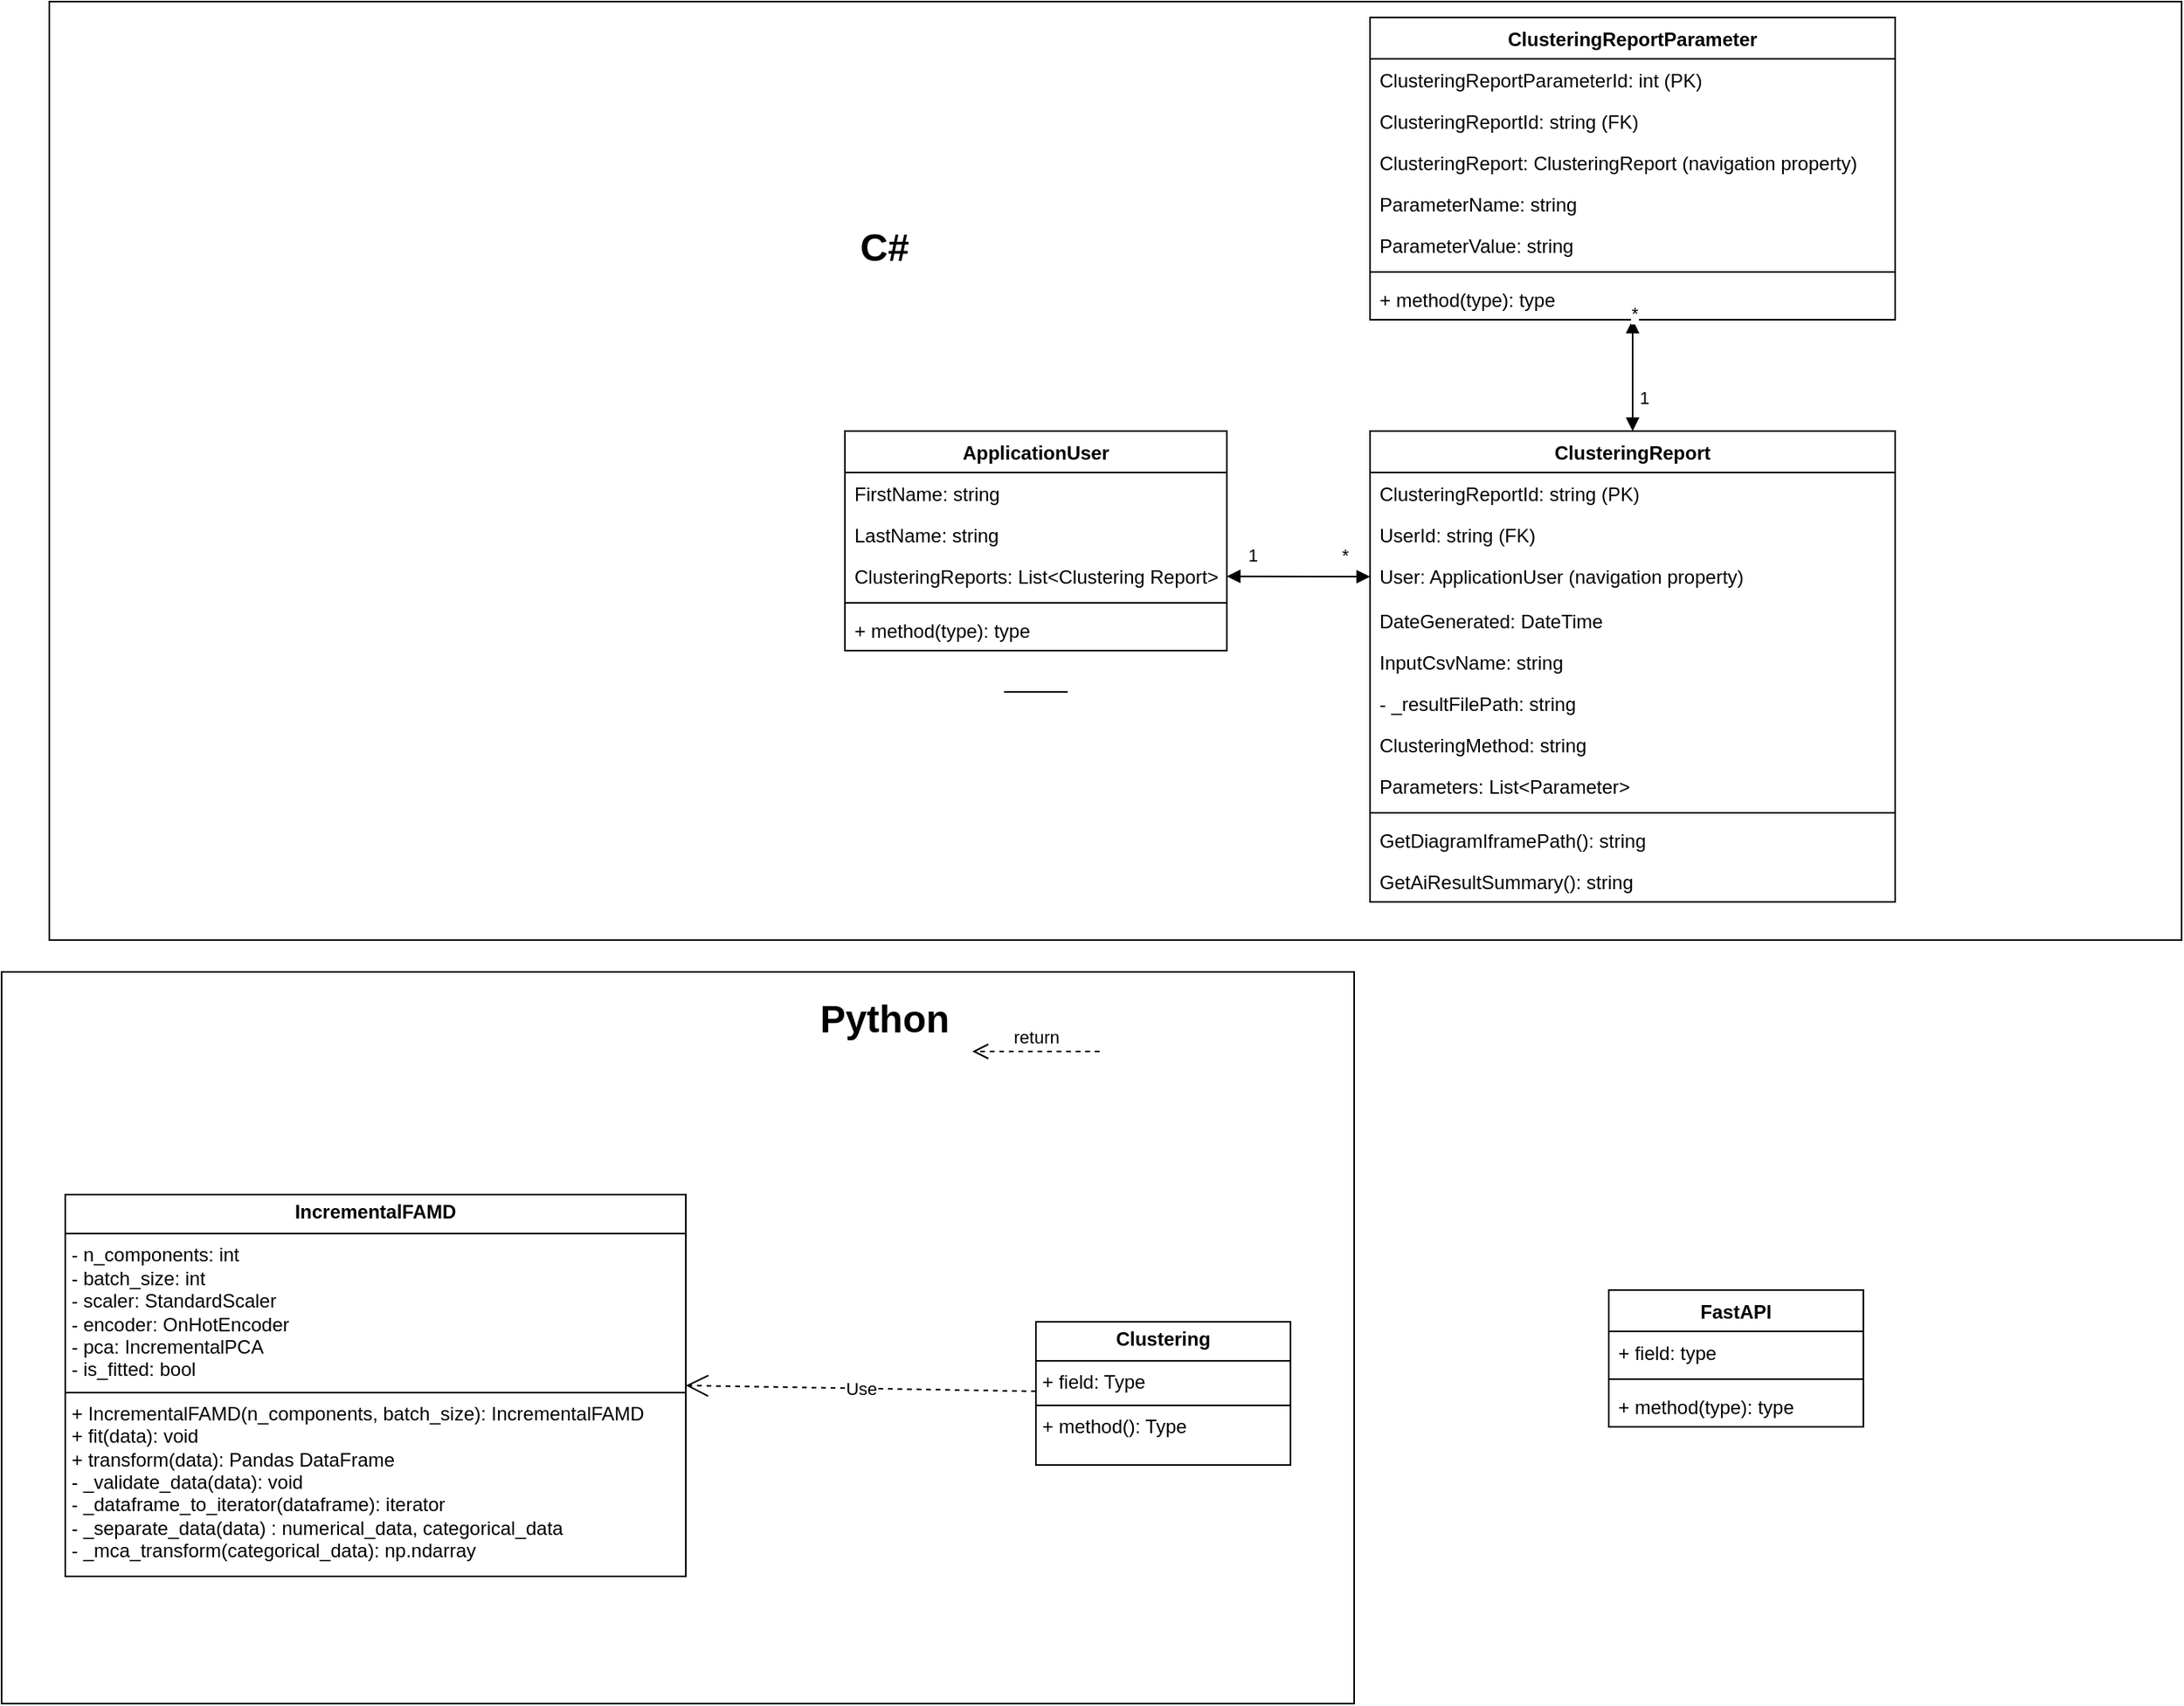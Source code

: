 <mxfile version="26.1.3">
  <diagram id="C5RBs43oDa-KdzZeNtuy" name="Page-1">
    <mxGraphModel dx="1924" dy="1770" grid="1" gridSize="10" guides="1" tooltips="1" connect="1" arrows="1" fold="1" page="1" pageScale="1" pageWidth="827" pageHeight="1169" math="0" shadow="0">
      <root>
        <mxCell id="WIyWlLk6GJQsqaUBKTNV-0" />
        <mxCell id="WIyWlLk6GJQsqaUBKTNV-1" parent="WIyWlLk6GJQsqaUBKTNV-0" />
        <mxCell id="GD3txWQQ8H-0cnb2r7v--4" value="" style="rounded=0;whiteSpace=wrap;html=1;" vertex="1" parent="WIyWlLk6GJQsqaUBKTNV-1">
          <mxGeometry x="-10" y="450" width="850" height="460" as="geometry" />
        </mxCell>
        <mxCell id="GD3txWQQ8H-0cnb2r7v--1" value="" style="rounded=0;whiteSpace=wrap;html=1;" vertex="1" parent="WIyWlLk6GJQsqaUBKTNV-1">
          <mxGeometry x="20" y="-160" width="1340" height="590" as="geometry" />
        </mxCell>
        <mxCell id="dsEDK1jfOFi2LN3uVr38-22" value="ApplicationUser" style="swimlane;fontStyle=1;align=center;verticalAlign=top;childLayout=stackLayout;horizontal=1;startSize=26;horizontalStack=0;resizeParent=1;resizeParentMax=0;resizeLast=0;collapsible=1;marginBottom=0;whiteSpace=wrap;html=1;" parent="WIyWlLk6GJQsqaUBKTNV-1" vertex="1">
          <mxGeometry x="520" y="110" width="240" height="138" as="geometry" />
        </mxCell>
        <mxCell id="dsEDK1jfOFi2LN3uVr38-23" value="FirstName: string" style="text;strokeColor=none;fillColor=none;align=left;verticalAlign=top;spacingLeft=4;spacingRight=4;overflow=hidden;rotatable=0;points=[[0,0.5],[1,0.5]];portConstraint=eastwest;whiteSpace=wrap;html=1;" parent="dsEDK1jfOFi2LN3uVr38-22" vertex="1">
          <mxGeometry y="26" width="240" height="26" as="geometry" />
        </mxCell>
        <mxCell id="dsEDK1jfOFi2LN3uVr38-26" value="LastName: string" style="text;strokeColor=none;fillColor=none;align=left;verticalAlign=top;spacingLeft=4;spacingRight=4;overflow=hidden;rotatable=0;points=[[0,0.5],[1,0.5]];portConstraint=eastwest;whiteSpace=wrap;html=1;" parent="dsEDK1jfOFi2LN3uVr38-22" vertex="1">
          <mxGeometry y="52" width="240" height="26" as="geometry" />
        </mxCell>
        <mxCell id="dsEDK1jfOFi2LN3uVr38-38" value="ClusteringReports: List&amp;lt;Clustering Report&amp;gt;" style="text;strokeColor=none;fillColor=none;align=left;verticalAlign=top;spacingLeft=4;spacingRight=4;overflow=hidden;rotatable=0;points=[[0,0.5],[1,0.5]];portConstraint=eastwest;whiteSpace=wrap;html=1;" parent="dsEDK1jfOFi2LN3uVr38-22" vertex="1">
          <mxGeometry y="78" width="240" height="26" as="geometry" />
        </mxCell>
        <mxCell id="dsEDK1jfOFi2LN3uVr38-24" value="" style="line;strokeWidth=1;fillColor=none;align=left;verticalAlign=middle;spacingTop=-1;spacingLeft=3;spacingRight=3;rotatable=0;labelPosition=right;points=[];portConstraint=eastwest;strokeColor=inherit;" parent="dsEDK1jfOFi2LN3uVr38-22" vertex="1">
          <mxGeometry y="104" width="240" height="8" as="geometry" />
        </mxCell>
        <mxCell id="dsEDK1jfOFi2LN3uVr38-25" value="+ method(type): type" style="text;strokeColor=none;fillColor=none;align=left;verticalAlign=top;spacingLeft=4;spacingRight=4;overflow=hidden;rotatable=0;points=[[0,0.5],[1,0.5]];portConstraint=eastwest;whiteSpace=wrap;html=1;" parent="dsEDK1jfOFi2LN3uVr38-22" vertex="1">
          <mxGeometry y="112" width="240" height="26" as="geometry" />
        </mxCell>
        <mxCell id="dsEDK1jfOFi2LN3uVr38-37" value="" style="endArrow=block;startArrow=block;endFill=1;startFill=1;html=1;rounded=0;" parent="WIyWlLk6GJQsqaUBKTNV-1" source="dsEDK1jfOFi2LN3uVr38-38" target="dsEDK1jfOFi2LN3uVr38-35" edge="1">
          <mxGeometry width="160" relative="1" as="geometry">
            <mxPoint x="270" y="145.5" as="sourcePoint" />
            <mxPoint x="430" y="145.5" as="targetPoint" />
          </mxGeometry>
        </mxCell>
        <mxCell id="dsEDK1jfOFi2LN3uVr38-48" value="*" style="edgeLabel;html=1;align=center;verticalAlign=middle;resizable=0;points=[];" parent="dsEDK1jfOFi2LN3uVr38-37" vertex="1" connectable="0">
          <mxGeometry x="0.667" y="-2" relative="1" as="geometry">
            <mxPoint x="-1" y="-16" as="offset" />
          </mxGeometry>
        </mxCell>
        <mxCell id="dsEDK1jfOFi2LN3uVr38-49" value="1" style="edgeLabel;html=1;align=center;verticalAlign=middle;resizable=0;points=[];" parent="dsEDK1jfOFi2LN3uVr38-37" vertex="1" connectable="0">
          <mxGeometry x="-0.8" relative="1" as="geometry">
            <mxPoint x="7" y="-14" as="offset" />
          </mxGeometry>
        </mxCell>
        <mxCell id="dsEDK1jfOFi2LN3uVr38-53" value="ClusteringReportParameter" style="swimlane;fontStyle=1;align=center;verticalAlign=top;childLayout=stackLayout;horizontal=1;startSize=26;horizontalStack=0;resizeParent=1;resizeParentMax=0;resizeLast=0;collapsible=1;marginBottom=0;whiteSpace=wrap;html=1;" parent="WIyWlLk6GJQsqaUBKTNV-1" vertex="1">
          <mxGeometry x="850" y="-150" width="330" height="190" as="geometry" />
        </mxCell>
        <mxCell id="dsEDK1jfOFi2LN3uVr38-69" value="ClusteringReportParameterId: int (PK)" style="text;strokeColor=none;fillColor=none;align=left;verticalAlign=top;spacingLeft=4;spacingRight=4;overflow=hidden;rotatable=0;points=[[0,0.5],[1,0.5]];portConstraint=eastwest;whiteSpace=wrap;html=1;" parent="dsEDK1jfOFi2LN3uVr38-53" vertex="1">
          <mxGeometry y="26" width="330" height="26" as="geometry" />
        </mxCell>
        <mxCell id="dsEDK1jfOFi2LN3uVr38-54" value="ClusteringReportId: string (FK)" style="text;strokeColor=none;fillColor=none;align=left;verticalAlign=top;spacingLeft=4;spacingRight=4;overflow=hidden;rotatable=0;points=[[0,0.5],[1,0.5]];portConstraint=eastwest;whiteSpace=wrap;html=1;" parent="dsEDK1jfOFi2LN3uVr38-53" vertex="1">
          <mxGeometry y="52" width="330" height="26" as="geometry" />
        </mxCell>
        <mxCell id="dsEDK1jfOFi2LN3uVr38-59" value="ClusteringReport: ClusteringReport (navigation property)" style="text;strokeColor=none;fillColor=none;align=left;verticalAlign=top;spacingLeft=4;spacingRight=4;overflow=hidden;rotatable=0;points=[[0,0.5],[1,0.5]];portConstraint=eastwest;whiteSpace=wrap;html=1;" parent="dsEDK1jfOFi2LN3uVr38-53" vertex="1">
          <mxGeometry y="78" width="330" height="26" as="geometry" />
        </mxCell>
        <mxCell id="dsEDK1jfOFi2LN3uVr38-65" value="ParameterName: string" style="text;strokeColor=none;fillColor=none;align=left;verticalAlign=top;spacingLeft=4;spacingRight=4;overflow=hidden;rotatable=0;points=[[0,0.5],[1,0.5]];portConstraint=eastwest;whiteSpace=wrap;html=1;" parent="dsEDK1jfOFi2LN3uVr38-53" vertex="1">
          <mxGeometry y="104" width="330" height="26" as="geometry" />
        </mxCell>
        <mxCell id="dsEDK1jfOFi2LN3uVr38-60" value="ParameterValue: string&lt;div&gt;&lt;br&gt;&lt;/div&gt;" style="text;strokeColor=none;fillColor=none;align=left;verticalAlign=top;spacingLeft=4;spacingRight=4;overflow=hidden;rotatable=0;points=[[0,0.5],[1,0.5]];portConstraint=eastwest;whiteSpace=wrap;html=1;" parent="dsEDK1jfOFi2LN3uVr38-53" vertex="1">
          <mxGeometry y="130" width="330" height="26" as="geometry" />
        </mxCell>
        <mxCell id="dsEDK1jfOFi2LN3uVr38-62" value="" style="line;strokeWidth=1;fillColor=none;align=left;verticalAlign=middle;spacingTop=-1;spacingLeft=3;spacingRight=3;rotatable=0;labelPosition=right;points=[];portConstraint=eastwest;strokeColor=inherit;" parent="dsEDK1jfOFi2LN3uVr38-53" vertex="1">
          <mxGeometry y="156" width="330" height="8" as="geometry" />
        </mxCell>
        <mxCell id="dsEDK1jfOFi2LN3uVr38-63" value="+ method(type): type" style="text;strokeColor=none;fillColor=none;align=left;verticalAlign=top;spacingLeft=4;spacingRight=4;overflow=hidden;rotatable=0;points=[[0,0.5],[1,0.5]];portConstraint=eastwest;whiteSpace=wrap;html=1;" parent="dsEDK1jfOFi2LN3uVr38-53" vertex="1">
          <mxGeometry y="164" width="330" height="26" as="geometry" />
        </mxCell>
        <mxCell id="GD3txWQQ8H-0cnb2r7v--0" value="&lt;p style=&quot;margin:0px;margin-top:4px;text-align:center;&quot;&gt;&lt;b&gt;Clustering&lt;/b&gt;&lt;/p&gt;&lt;hr size=&quot;1&quot; style=&quot;border-style:solid;&quot;&gt;&lt;p style=&quot;margin:0px;margin-left:4px;&quot;&gt;+ field: Type&lt;/p&gt;&lt;hr size=&quot;1&quot; style=&quot;border-style:solid;&quot;&gt;&lt;p style=&quot;margin:0px;margin-left:4px;&quot;&gt;+ method(): Type&lt;/p&gt;" style="verticalAlign=top;align=left;overflow=fill;html=1;whiteSpace=wrap;" vertex="1" parent="WIyWlLk6GJQsqaUBKTNV-1">
          <mxGeometry x="640" y="670" width="160" height="90" as="geometry" />
        </mxCell>
        <mxCell id="GD3txWQQ8H-0cnb2r7v--3" value="C#" style="text;html=1;align=center;verticalAlign=middle;whiteSpace=wrap;rounded=0;fontSize=24;fontStyle=1" vertex="1" parent="WIyWlLk6GJQsqaUBKTNV-1">
          <mxGeometry x="410" y="-30" width="270" height="50" as="geometry" />
        </mxCell>
        <mxCell id="GD3txWQQ8H-0cnb2r7v--5" value="Python" style="text;html=1;align=center;verticalAlign=middle;whiteSpace=wrap;rounded=0;fontStyle=1;fontSize=24;" vertex="1" parent="WIyWlLk6GJQsqaUBKTNV-1">
          <mxGeometry x="480" y="460" width="130" height="40" as="geometry" />
        </mxCell>
        <mxCell id="GD3txWQQ8H-0cnb2r7v--7" value="&lt;p style=&quot;margin:0px;margin-top:4px;text-align:center;&quot;&gt;&lt;b&gt;IncrementalFAMD&lt;/b&gt;&lt;/p&gt;&lt;hr size=&quot;1&quot; style=&quot;border-style:solid;&quot;&gt;&lt;p style=&quot;margin:0px;margin-left:4px;&quot;&gt;- n_components: int&lt;/p&gt;&lt;p style=&quot;margin:0px;margin-left:4px;&quot;&gt;- batch_size: int&lt;/p&gt;&lt;p style=&quot;margin:0px;margin-left:4px;&quot;&gt;- scaler: StandardScaler&lt;/p&gt;&lt;p style=&quot;margin:0px;margin-left:4px;&quot;&gt;- encoder: OnHotEncoder&lt;/p&gt;&lt;p style=&quot;margin:0px;margin-left:4px;&quot;&gt;- pca: IncrementalPCA&lt;/p&gt;&lt;p style=&quot;margin:0px;margin-left:4px;&quot;&gt;- is_fitted: bool&lt;/p&gt;&lt;hr size=&quot;1&quot; style=&quot;border-style:solid;&quot;&gt;&lt;p style=&quot;margin:0px;margin-left:4px;&quot;&gt;+ IncrementalFAMD(n_components, batch_size): IncrementalFAMD&lt;/p&gt;&lt;p style=&quot;margin:0px;margin-left:4px;&quot;&gt;+ fit(data): void&lt;/p&gt;&lt;p style=&quot;margin:0px;margin-left:4px;&quot;&gt;+ transform(data): Pandas DataFrame&lt;/p&gt;&lt;p style=&quot;margin:0px;margin-left:4px;&quot;&gt;- _validate_data(data): void&lt;/p&gt;&lt;p style=&quot;margin:0px;margin-left:4px;&quot;&gt;- _dataframe_to_iterator(dataframe): iterator&lt;/p&gt;&lt;p style=&quot;margin:0px;margin-left:4px;&quot;&gt;- _separate_data(data) : numerical_data, categorical_data&lt;/p&gt;&lt;p style=&quot;margin:0px;margin-left:4px;&quot;&gt;- _mca_transform(categorical_data): np.ndarray&lt;/p&gt;" style="verticalAlign=top;align=left;overflow=fill;html=1;whiteSpace=wrap;" vertex="1" parent="WIyWlLk6GJQsqaUBKTNV-1">
          <mxGeometry x="30" y="590" width="390" height="240" as="geometry" />
        </mxCell>
        <mxCell id="GD3txWQQ8H-0cnb2r7v--8" value="Use" style="endArrow=open;endSize=12;dashed=1;html=1;rounded=0;" edge="1" parent="WIyWlLk6GJQsqaUBKTNV-1" source="GD3txWQQ8H-0cnb2r7v--0">
          <mxGeometry width="160" relative="1" as="geometry">
            <mxPoint x="220" y="524.42" as="sourcePoint" />
            <mxPoint x="420" y="710" as="targetPoint" />
          </mxGeometry>
        </mxCell>
        <mxCell id="dsEDK1jfOFi2LN3uVr38-27" value="ClusteringReport" style="swimlane;fontStyle=1;align=center;verticalAlign=top;childLayout=stackLayout;horizontal=1;startSize=26;horizontalStack=0;resizeParent=1;resizeParentMax=0;resizeLast=0;collapsible=1;marginBottom=0;whiteSpace=wrap;html=1;" parent="WIyWlLk6GJQsqaUBKTNV-1" vertex="1">
          <mxGeometry x="850" y="110" width="330" height="296" as="geometry" />
        </mxCell>
        <mxCell id="dsEDK1jfOFi2LN3uVr38-43" value="ClusteringReportId: string (PK)" style="text;strokeColor=none;fillColor=none;align=left;verticalAlign=top;spacingLeft=4;spacingRight=4;overflow=hidden;rotatable=0;points=[[0,0.5],[1,0.5]];portConstraint=eastwest;whiteSpace=wrap;html=1;" parent="dsEDK1jfOFi2LN3uVr38-27" vertex="1">
          <mxGeometry y="26" width="330" height="26" as="geometry" />
        </mxCell>
        <mxCell id="dsEDK1jfOFi2LN3uVr38-32" value="UserId: string (FK)" style="text;strokeColor=none;fillColor=none;align=left;verticalAlign=top;spacingLeft=4;spacingRight=4;overflow=hidden;rotatable=0;points=[[0,0.5],[1,0.5]];portConstraint=eastwest;whiteSpace=wrap;html=1;" parent="dsEDK1jfOFi2LN3uVr38-27" vertex="1">
          <mxGeometry y="52" width="330" height="26" as="geometry" />
        </mxCell>
        <mxCell id="dsEDK1jfOFi2LN3uVr38-35" value="User: ApplicationUser (navigation property)" style="text;strokeColor=none;fillColor=none;align=left;verticalAlign=top;spacingLeft=4;spacingRight=4;overflow=hidden;rotatable=0;points=[[0,0.5],[1,0.5]];portConstraint=eastwest;whiteSpace=wrap;html=1;" parent="dsEDK1jfOFi2LN3uVr38-27" vertex="1">
          <mxGeometry y="78" width="330" height="28" as="geometry" />
        </mxCell>
        <mxCell id="dsEDK1jfOFi2LN3uVr38-29" value="DateGenerated: DateTime" style="text;strokeColor=none;fillColor=none;align=left;verticalAlign=top;spacingLeft=4;spacingRight=4;overflow=hidden;rotatable=0;points=[[0,0.5],[1,0.5]];portConstraint=eastwest;whiteSpace=wrap;html=1;" parent="dsEDK1jfOFi2LN3uVr38-27" vertex="1">
          <mxGeometry y="106" width="330" height="26" as="geometry" />
        </mxCell>
        <mxCell id="dsEDK1jfOFi2LN3uVr38-28" value="InputCsvName: string" style="text;strokeColor=none;fillColor=none;align=left;verticalAlign=top;spacingLeft=4;spacingRight=4;overflow=hidden;rotatable=0;points=[[0,0.5],[1,0.5]];portConstraint=eastwest;whiteSpace=wrap;html=1;" parent="dsEDK1jfOFi2LN3uVr38-27" vertex="1">
          <mxGeometry y="132" width="330" height="26" as="geometry" />
        </mxCell>
        <mxCell id="dsEDK1jfOFi2LN3uVr38-42" value="- _resultFilePath: string" style="text;strokeColor=none;fillColor=none;align=left;verticalAlign=top;spacingLeft=4;spacingRight=4;overflow=hidden;rotatable=0;points=[[0,0.5],[1,0.5]];portConstraint=eastwest;whiteSpace=wrap;html=1;" parent="dsEDK1jfOFi2LN3uVr38-27" vertex="1">
          <mxGeometry y="158" width="330" height="26" as="geometry" />
        </mxCell>
        <mxCell id="dsEDK1jfOFi2LN3uVr38-51" value="ClusteringMethod: string&lt;div&gt;&lt;br&gt;&lt;/div&gt;" style="text;strokeColor=none;fillColor=none;align=left;verticalAlign=top;spacingLeft=4;spacingRight=4;overflow=hidden;rotatable=0;points=[[0,0.5],[1,0.5]];portConstraint=eastwest;whiteSpace=wrap;html=1;" parent="dsEDK1jfOFi2LN3uVr38-27" vertex="1">
          <mxGeometry y="184" width="330" height="26" as="geometry" />
        </mxCell>
        <mxCell id="dsEDK1jfOFi2LN3uVr38-52" value="Parameters: List&amp;lt;Parameter&amp;gt;&lt;div&gt;&lt;br&gt;&lt;/div&gt;" style="text;strokeColor=none;fillColor=none;align=left;verticalAlign=top;spacingLeft=4;spacingRight=4;overflow=hidden;rotatable=0;points=[[0,0.5],[1,0.5]];portConstraint=eastwest;whiteSpace=wrap;html=1;" parent="dsEDK1jfOFi2LN3uVr38-27" vertex="1">
          <mxGeometry y="210" width="330" height="26" as="geometry" />
        </mxCell>
        <mxCell id="dsEDK1jfOFi2LN3uVr38-30" value="" style="line;strokeWidth=1;fillColor=none;align=left;verticalAlign=middle;spacingTop=-1;spacingLeft=3;spacingRight=3;rotatable=0;labelPosition=right;points=[];portConstraint=eastwest;strokeColor=inherit;" parent="dsEDK1jfOFi2LN3uVr38-27" vertex="1">
          <mxGeometry y="236" width="330" height="8" as="geometry" />
        </mxCell>
        <mxCell id="dsEDK1jfOFi2LN3uVr38-44" value="GetDiagramIframePath&lt;span style=&quot;background-color: transparent; color: light-dark(rgb(0, 0, 0), rgb(255, 255, 255));&quot;&gt;(): string&lt;/span&gt;" style="text;strokeColor=none;fillColor=none;align=left;verticalAlign=top;spacingLeft=4;spacingRight=4;overflow=hidden;rotatable=0;points=[[0,0.5],[1,0.5]];portConstraint=eastwest;whiteSpace=wrap;html=1;" parent="dsEDK1jfOFi2LN3uVr38-27" vertex="1">
          <mxGeometry y="244" width="330" height="26" as="geometry" />
        </mxCell>
        <mxCell id="dsEDK1jfOFi2LN3uVr38-31" value="GetAiResultSummary(): string" style="text;strokeColor=none;fillColor=none;align=left;verticalAlign=top;spacingLeft=4;spacingRight=4;overflow=hidden;rotatable=0;points=[[0,0.5],[1,0.5]];portConstraint=eastwest;whiteSpace=wrap;html=1;" parent="dsEDK1jfOFi2LN3uVr38-27" vertex="1">
          <mxGeometry y="270" width="330" height="26" as="geometry" />
        </mxCell>
        <mxCell id="dsEDK1jfOFi2LN3uVr38-66" value="" style="endArrow=block;startArrow=block;endFill=1;startFill=1;html=1;rounded=0;" parent="WIyWlLk6GJQsqaUBKTNV-1" target="dsEDK1jfOFi2LN3uVr38-53" edge="1" source="dsEDK1jfOFi2LN3uVr38-27">
          <mxGeometry width="160" relative="1" as="geometry">
            <mxPoint x="295" y="282" as="sourcePoint" />
            <mxPoint x="375" y="281.5" as="targetPoint" />
          </mxGeometry>
        </mxCell>
        <mxCell id="dsEDK1jfOFi2LN3uVr38-67" value="*" style="edgeLabel;html=1;align=center;verticalAlign=middle;resizable=0;points=[];" parent="dsEDK1jfOFi2LN3uVr38-66" vertex="1" connectable="0">
          <mxGeometry x="0.667" y="-2" relative="1" as="geometry">
            <mxPoint x="-1" y="-16" as="offset" />
          </mxGeometry>
        </mxCell>
        <mxCell id="dsEDK1jfOFi2LN3uVr38-68" value="1" style="edgeLabel;html=1;align=center;verticalAlign=middle;resizable=0;points=[];" parent="dsEDK1jfOFi2LN3uVr38-66" vertex="1" connectable="0">
          <mxGeometry x="-0.8" relative="1" as="geometry">
            <mxPoint x="7" y="-14" as="offset" />
          </mxGeometry>
        </mxCell>
        <mxCell id="GD3txWQQ8H-0cnb2r7v--22" value="FastAPI" style="swimlane;fontStyle=1;align=center;verticalAlign=top;childLayout=stackLayout;horizontal=1;startSize=26;horizontalStack=0;resizeParent=1;resizeParentMax=0;resizeLast=0;collapsible=1;marginBottom=0;whiteSpace=wrap;html=1;" vertex="1" parent="WIyWlLk6GJQsqaUBKTNV-1">
          <mxGeometry x="1000" y="650" width="160" height="86" as="geometry" />
        </mxCell>
        <mxCell id="GD3txWQQ8H-0cnb2r7v--23" value="+ field: type" style="text;strokeColor=none;fillColor=none;align=left;verticalAlign=top;spacingLeft=4;spacingRight=4;overflow=hidden;rotatable=0;points=[[0,0.5],[1,0.5]];portConstraint=eastwest;whiteSpace=wrap;html=1;" vertex="1" parent="GD3txWQQ8H-0cnb2r7v--22">
          <mxGeometry y="26" width="160" height="26" as="geometry" />
        </mxCell>
        <mxCell id="GD3txWQQ8H-0cnb2r7v--24" value="" style="line;strokeWidth=1;fillColor=none;align=left;verticalAlign=middle;spacingTop=-1;spacingLeft=3;spacingRight=3;rotatable=0;labelPosition=right;points=[];portConstraint=eastwest;strokeColor=inherit;" vertex="1" parent="GD3txWQQ8H-0cnb2r7v--22">
          <mxGeometry y="52" width="160" height="8" as="geometry" />
        </mxCell>
        <mxCell id="GD3txWQQ8H-0cnb2r7v--25" value="+ method(type): type" style="text;strokeColor=none;fillColor=none;align=left;verticalAlign=top;spacingLeft=4;spacingRight=4;overflow=hidden;rotatable=0;points=[[0,0.5],[1,0.5]];portConstraint=eastwest;whiteSpace=wrap;html=1;" vertex="1" parent="GD3txWQQ8H-0cnb2r7v--22">
          <mxGeometry y="60" width="160" height="26" as="geometry" />
        </mxCell>
        <mxCell id="GD3txWQQ8H-0cnb2r7v--26" value="" style="line;strokeWidth=1;fillColor=none;align=left;verticalAlign=middle;spacingTop=-1;spacingLeft=3;spacingRight=3;rotatable=0;labelPosition=right;points=[];portConstraint=eastwest;strokeColor=inherit;" vertex="1" parent="WIyWlLk6GJQsqaUBKTNV-1">
          <mxGeometry x="620" y="270" width="40" height="8" as="geometry" />
        </mxCell>
        <mxCell id="GD3txWQQ8H-0cnb2r7v--28" value="return" style="html=1;verticalAlign=bottom;endArrow=open;dashed=1;endSize=8;curved=0;rounded=0;" edge="1" parent="WIyWlLk6GJQsqaUBKTNV-1">
          <mxGeometry relative="1" as="geometry">
            <mxPoint x="680" y="500" as="sourcePoint" />
            <mxPoint x="600" y="500" as="targetPoint" />
          </mxGeometry>
        </mxCell>
      </root>
    </mxGraphModel>
  </diagram>
</mxfile>
